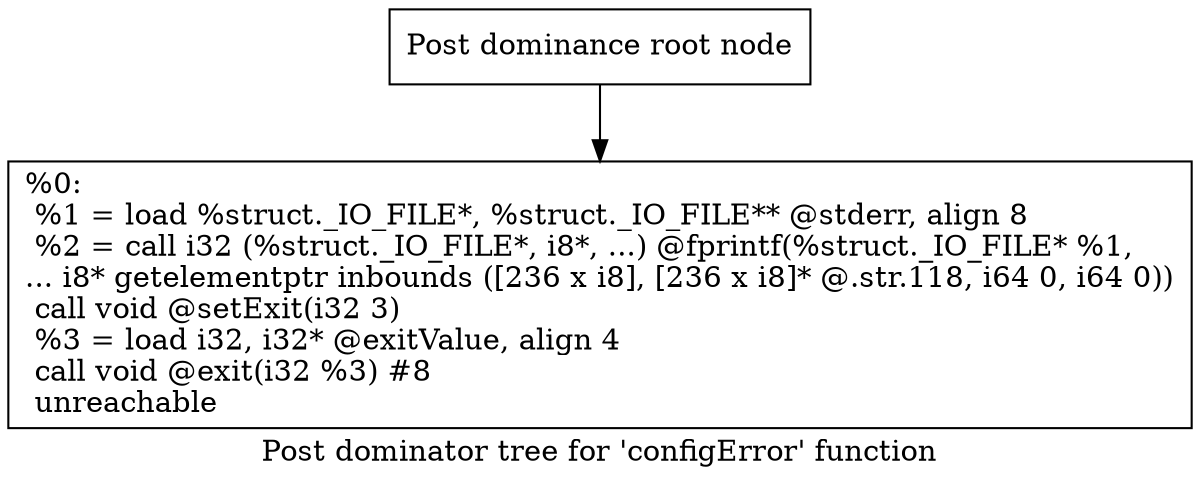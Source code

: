 digraph "Post dominator tree for 'configError' function" {
	label="Post dominator tree for 'configError' function";

	Node0x15c89f0 [shape=record,label="{Post dominance root node}"];
	Node0x15c89f0 -> Node0x13af060;
	Node0x13af060 [shape=record,label="{%0:\l  %1 = load %struct._IO_FILE*, %struct._IO_FILE** @stderr, align 8\l  %2 = call i32 (%struct._IO_FILE*, i8*, ...) @fprintf(%struct._IO_FILE* %1,\l... i8* getelementptr inbounds ([236 x i8], [236 x i8]* @.str.118, i64 0, i64 0))\l  call void @setExit(i32 3)\l  %3 = load i32, i32* @exitValue, align 4\l  call void @exit(i32 %3) #8\l  unreachable\l}"];
}
